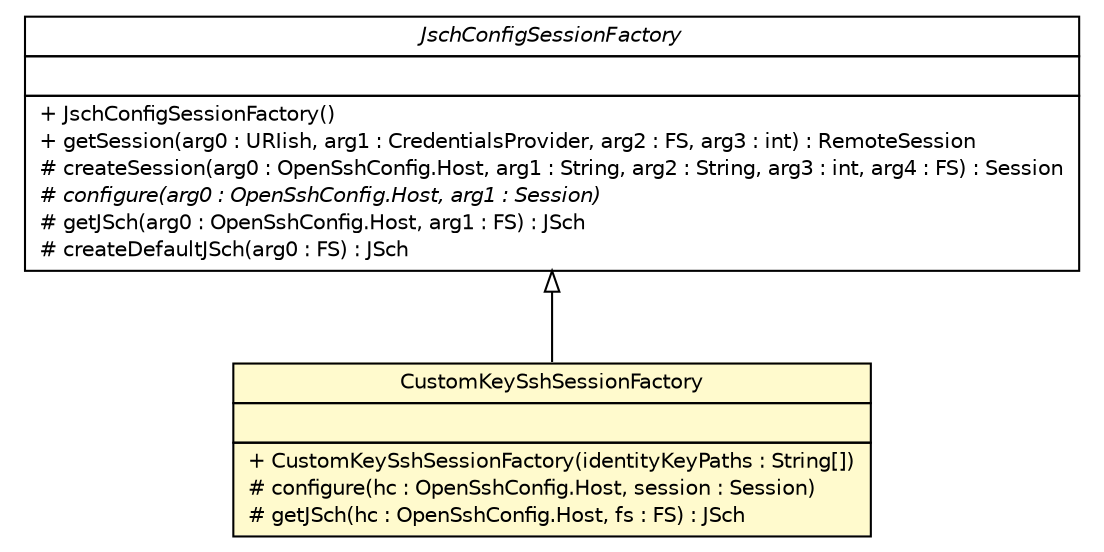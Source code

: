 #!/usr/local/bin/dot
#
# Class diagram 
# Generated by UMLGraph version R5_6-24-gf6e263 (http://www.umlgraph.org/)
#

digraph G {
	edge [fontname="Helvetica",fontsize=10,labelfontname="Helvetica",labelfontsize=10];
	node [fontname="Helvetica",fontsize=10,shape=plaintext];
	nodesep=0.25;
	ranksep=0.5;
	// cn.home1.oss.environment.configserver.CustomKeySshSessionFactory
	c309 [label=<<table title="cn.home1.oss.environment.configserver.CustomKeySshSessionFactory" border="0" cellborder="1" cellspacing="0" cellpadding="2" port="p" bgcolor="lemonChiffon" href="./CustomKeySshSessionFactory.html">
		<tr><td><table border="0" cellspacing="0" cellpadding="1">
<tr><td align="center" balign="center"> CustomKeySshSessionFactory </td></tr>
		</table></td></tr>
		<tr><td><table border="0" cellspacing="0" cellpadding="1">
<tr><td align="left" balign="left">  </td></tr>
		</table></td></tr>
		<tr><td><table border="0" cellspacing="0" cellpadding="1">
<tr><td align="left" balign="left"> + CustomKeySshSessionFactory(identityKeyPaths : String[]) </td></tr>
<tr><td align="left" balign="left"> # configure(hc : OpenSshConfig.Host, session : Session) </td></tr>
<tr><td align="left" balign="left"> # getJSch(hc : OpenSshConfig.Host, fs : FS) : JSch </td></tr>
		</table></td></tr>
		</table>>, URL="./CustomKeySshSessionFactory.html", fontname="Helvetica", fontcolor="black", fontsize=10.0];
	//cn.home1.oss.environment.configserver.CustomKeySshSessionFactory extends org.eclipse.jgit.transport.JschConfigSessionFactory
	c322:p -> c309:p [dir=back,arrowtail=empty];
	// org.eclipse.jgit.transport.JschConfigSessionFactory
	c322 [label=<<table title="org.eclipse.jgit.transport.JschConfigSessionFactory" border="0" cellborder="1" cellspacing="0" cellpadding="2" port="p" href="http://java.sun.com/j2se/1.4.2/docs/api/org/eclipse/jgit/transport/JschConfigSessionFactory.html">
		<tr><td><table border="0" cellspacing="0" cellpadding="1">
<tr><td align="center" balign="center"><font face="Helvetica-Oblique"> JschConfigSessionFactory </font></td></tr>
		</table></td></tr>
		<tr><td><table border="0" cellspacing="0" cellpadding="1">
<tr><td align="left" balign="left">  </td></tr>
		</table></td></tr>
		<tr><td><table border="0" cellspacing="0" cellpadding="1">
<tr><td align="left" balign="left"> + JschConfigSessionFactory() </td></tr>
<tr><td align="left" balign="left"> + getSession(arg0 : URIish, arg1 : CredentialsProvider, arg2 : FS, arg3 : int) : RemoteSession </td></tr>
<tr><td align="left" balign="left"> # createSession(arg0 : OpenSshConfig.Host, arg1 : String, arg2 : String, arg3 : int, arg4 : FS) : Session </td></tr>
<tr><td align="left" balign="left"><font face="Helvetica-Oblique" point-size="10.0"> # configure(arg0 : OpenSshConfig.Host, arg1 : Session) </font></td></tr>
<tr><td align="left" balign="left"> # getJSch(arg0 : OpenSshConfig.Host, arg1 : FS) : JSch </td></tr>
<tr><td align="left" balign="left"> # createDefaultJSch(arg0 : FS) : JSch </td></tr>
		</table></td></tr>
		</table>>, URL="http://java.sun.com/j2se/1.4.2/docs/api/org/eclipse/jgit/transport/JschConfigSessionFactory.html", fontname="Helvetica", fontcolor="black", fontsize=10.0];
}


